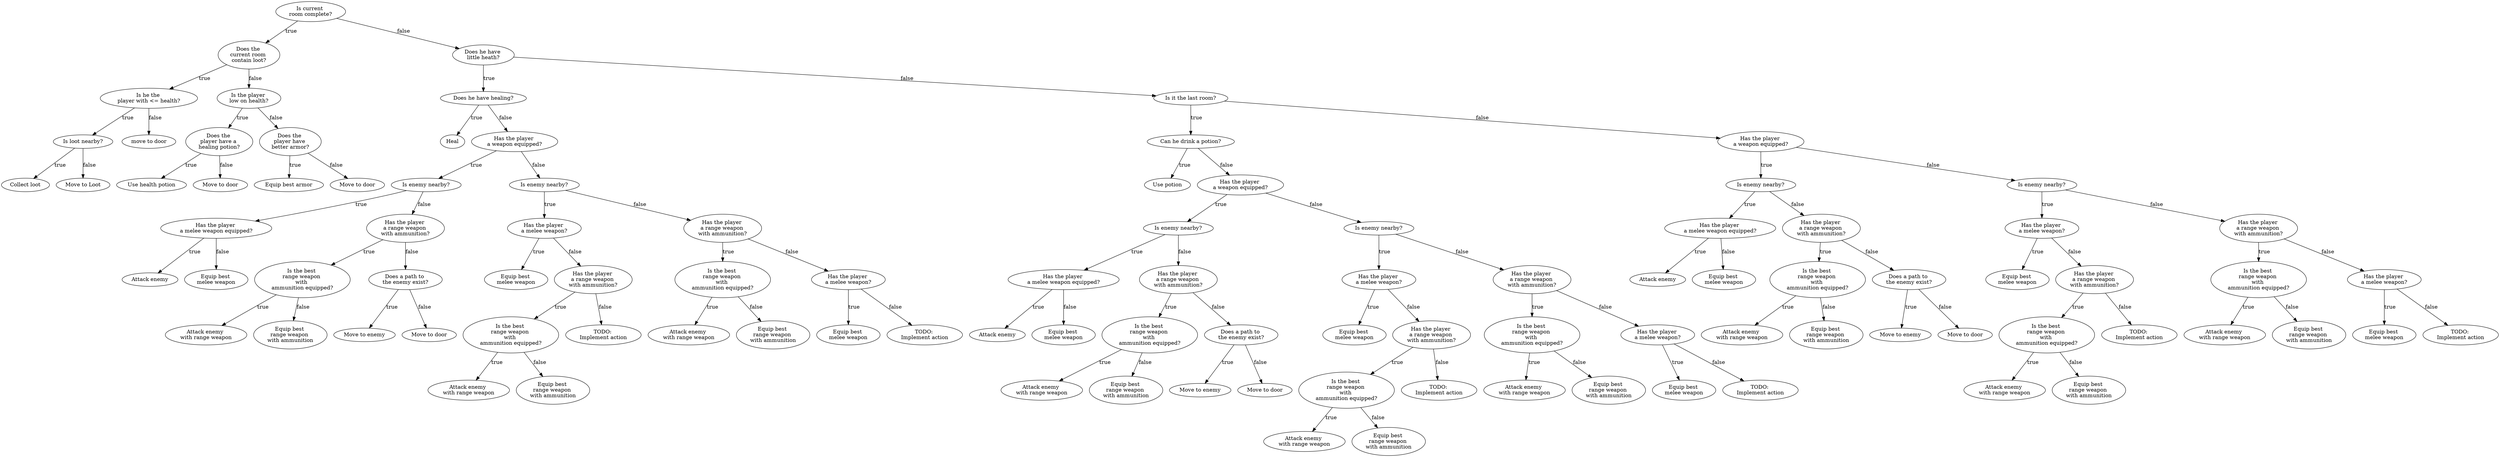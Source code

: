 digraph DecisionTree {
  node0 [label="Is current 
room complete?"];
  node1 [label="Does the 
current room 
contain loot?"];
  node2 [label="Is he the 
player with <= health?"];
  node3 [label="Is loot nearby?"];
  node4 [label="Collect loot"];
  node3 -> node4 [label="true"];
  node5 [label="Move to Loot"];
  node3 -> node5 [label="false"];
  node2 -> node3 [label="true"];
  node6 [label="move to door"];
  node2 -> node6 [label="false"];
  node1 -> node2 [label="true"];
  node7 [label="Is the player 
low on health?"];
  node8 [label="Does the 
player have a 
healing potion?"];
  node9 [label="Use health potion"];
  node8 -> node9 [label="true"];
  node10 [label="Move to door"];
  node8 -> node10 [label="false"];
  node7 -> node8 [label="true"];
  node11 [label="Does the 
player have 
better armor?"];
  node12 [label="Equip best armor"];
  node11 -> node12 [label="true"];
  node13 [label="Move to door"];
  node11 -> node13 [label="false"];
  node7 -> node11 [label="false"];
  node1 -> node7 [label="false"];
  node0 -> node1 [label="true"];
  node14 [label="Does he have 
little heath?"];
  node15 [label="Does he have healing?"];
  node16 [label="Heal"];
  node15 -> node16 [label="true"];
  node17 [label="Has the player 
a weapon equipped?"];
  node18 [label="Is enemy nearby?"];
  node19 [label="Has the player 
a melee weapon equipped?"];
  node20 [label="Attack enemy"];
  node19 -> node20 [label="true"];
  node21 [label="Equip best 
melee weapon"];
  node19 -> node21 [label="false"];
  node18 -> node19 [label="true"];
  node22 [label="Has the player 
a range weapon 
with ammunition?"];
  node23 [label="Is the best 
range weapon 
with 
ammunition equipped?"];
  node24 [label="Attack enemy 
with range weapon"];
  node23 -> node24 [label="true"];
  node25 [label="Equip best 
range weapon 
with ammunition"];
  node23 -> node25 [label="false"];
  node22 -> node23 [label="true"];
  node26 [label="Does a path to 
the enemy exist?"];
  node27 [label="Move to enemy"];
  node26 -> node27 [label="true"];
  node28 [label="Move to door"];
  node26 -> node28 [label="false"];
  node22 -> node26 [label="false"];
  node18 -> node22 [label="false"];
  node17 -> node18 [label="true"];
  node29 [label="Is enemy nearby?"];
  node30 [label="Has the player 
a melee weapon?"];
  node31 [label="Equip best 
melee weapon"];
  node30 -> node31 [label="true"];
  node32 [label="Has the player 
a range weapon 
with ammunition?"];
  node33 [label="Is the best 
range weapon 
with 
ammunition equipped?"];
  node34 [label="Attack enemy 
with range weapon"];
  node33 -> node34 [label="true"];
  node35 [label="Equip best 
range weapon 
with ammunition"];
  node33 -> node35 [label="false"];
  node32 -> node33 [label="true"];
  node36 [label="TODO: 
Implement action"];
  node32 -> node36 [label="false"];
  node30 -> node32 [label="false"];
  node29 -> node30 [label="true"];
  node37 [label="Has the player 
a range weapon 
with ammunition?"];
  node38 [label="Is the best 
range weapon 
with 
ammunition equipped?"];
  node39 [label="Attack enemy 
with range weapon"];
  node38 -> node39 [label="true"];
  node40 [label="Equip best 
range weapon 
with ammunition"];
  node38 -> node40 [label="false"];
  node37 -> node38 [label="true"];
  node41 [label="Has the player 
a melee weapon?"];
  node42 [label="Equip best 
melee weapon"];
  node41 -> node42 [label="true"];
  node43 [label="TODO: 
Implement action"];
  node41 -> node43 [label="false"];
  node37 -> node41 [label="false"];
  node29 -> node37 [label="false"];
  node17 -> node29 [label="false"];
  node15 -> node17 [label="false"];
  node14 -> node15 [label="true"];
  node44 [label="Is it the last room?"];
  node45 [label="Can he drink a potion?"];
  node46 [label="Use potion"];
  node45 -> node46 [label="true"];
  node47 [label="Has the player 
a weapon equipped?"];
  node48 [label="Is enemy nearby?"];
  node49 [label="Has the player 
a melee weapon equipped?"];
  node50 [label="Attack enemy"];
  node49 -> node50 [label="true"];
  node51 [label="Equip best 
melee weapon"];
  node49 -> node51 [label="false"];
  node48 -> node49 [label="true"];
  node52 [label="Has the player 
a range weapon 
with ammunition?"];
  node53 [label="Is the best 
range weapon 
with 
ammunition equipped?"];
  node54 [label="Attack enemy 
with range weapon"];
  node53 -> node54 [label="true"];
  node55 [label="Equip best 
range weapon 
with ammunition"];
  node53 -> node55 [label="false"];
  node52 -> node53 [label="true"];
  node56 [label="Does a path to 
the enemy exist?"];
  node57 [label="Move to enemy"];
  node56 -> node57 [label="true"];
  node58 [label="Move to door"];
  node56 -> node58 [label="false"];
  node52 -> node56 [label="false"];
  node48 -> node52 [label="false"];
  node47 -> node48 [label="true"];
  node59 [label="Is enemy nearby?"];
  node60 [label="Has the player 
a melee weapon?"];
  node61 [label="Equip best 
melee weapon"];
  node60 -> node61 [label="true"];
  node62 [label="Has the player 
a range weapon 
with ammunition?"];
  node63 [label="Is the best 
range weapon 
with 
ammunition equipped?"];
  node64 [label="Attack enemy 
with range weapon"];
  node63 -> node64 [label="true"];
  node65 [label="Equip best 
range weapon 
with ammunition"];
  node63 -> node65 [label="false"];
  node62 -> node63 [label="true"];
  node66 [label="TODO: 
Implement action"];
  node62 -> node66 [label="false"];
  node60 -> node62 [label="false"];
  node59 -> node60 [label="true"];
  node67 [label="Has the player 
a range weapon 
with ammunition?"];
  node68 [label="Is the best 
range weapon 
with 
ammunition equipped?"];
  node69 [label="Attack enemy 
with range weapon"];
  node68 -> node69 [label="true"];
  node70 [label="Equip best 
range weapon 
with ammunition"];
  node68 -> node70 [label="false"];
  node67 -> node68 [label="true"];
  node71 [label="Has the player 
a melee weapon?"];
  node72 [label="Equip best 
melee weapon"];
  node71 -> node72 [label="true"];
  node73 [label="TODO: 
Implement action"];
  node71 -> node73 [label="false"];
  node67 -> node71 [label="false"];
  node59 -> node67 [label="false"];
  node47 -> node59 [label="false"];
  node45 -> node47 [label="false"];
  node44 -> node45 [label="true"];
  node74 [label="Has the player 
a weapon equipped?"];
  node75 [label="Is enemy nearby?"];
  node76 [label="Has the player 
a melee weapon equipped?"];
  node77 [label="Attack enemy"];
  node76 -> node77 [label="true"];
  node78 [label="Equip best 
melee weapon"];
  node76 -> node78 [label="false"];
  node75 -> node76 [label="true"];
  node79 [label="Has the player 
a range weapon 
with ammunition?"];
  node80 [label="Is the best 
range weapon 
with 
ammunition equipped?"];
  node81 [label="Attack enemy 
with range weapon"];
  node80 -> node81 [label="true"];
  node82 [label="Equip best 
range weapon 
with ammunition"];
  node80 -> node82 [label="false"];
  node79 -> node80 [label="true"];
  node83 [label="Does a path to 
the enemy exist?"];
  node84 [label="Move to enemy"];
  node83 -> node84 [label="true"];
  node85 [label="Move to door"];
  node83 -> node85 [label="false"];
  node79 -> node83 [label="false"];
  node75 -> node79 [label="false"];
  node74 -> node75 [label="true"];
  node86 [label="Is enemy nearby?"];
  node87 [label="Has the player 
a melee weapon?"];
  node88 [label="Equip best 
melee weapon"];
  node87 -> node88 [label="true"];
  node89 [label="Has the player 
a range weapon 
with ammunition?"];
  node90 [label="Is the best 
range weapon 
with 
ammunition equipped?"];
  node91 [label="Attack enemy 
with range weapon"];
  node90 -> node91 [label="true"];
  node92 [label="Equip best 
range weapon 
with ammunition"];
  node90 -> node92 [label="false"];
  node89 -> node90 [label="true"];
  node93 [label="TODO: 
Implement action"];
  node89 -> node93 [label="false"];
  node87 -> node89 [label="false"];
  node86 -> node87 [label="true"];
  node94 [label="Has the player 
a range weapon 
with ammunition?"];
  node95 [label="Is the best 
range weapon 
with 
ammunition equipped?"];
  node96 [label="Attack enemy 
with range weapon"];
  node95 -> node96 [label="true"];
  node97 [label="Equip best 
range weapon 
with ammunition"];
  node95 -> node97 [label="false"];
  node94 -> node95 [label="true"];
  node98 [label="Has the player 
a melee weapon?"];
  node99 [label="Equip best 
melee weapon"];
  node98 -> node99 [label="true"];
  node100 [label="TODO: 
Implement action"];
  node98 -> node100 [label="false"];
  node94 -> node98 [label="false"];
  node86 -> node94 [label="false"];
  node74 -> node86 [label="false"];
  node44 -> node74 [label="false"];
  node14 -> node44 [label="false"];
  node0 -> node14 [label="false"];
}
